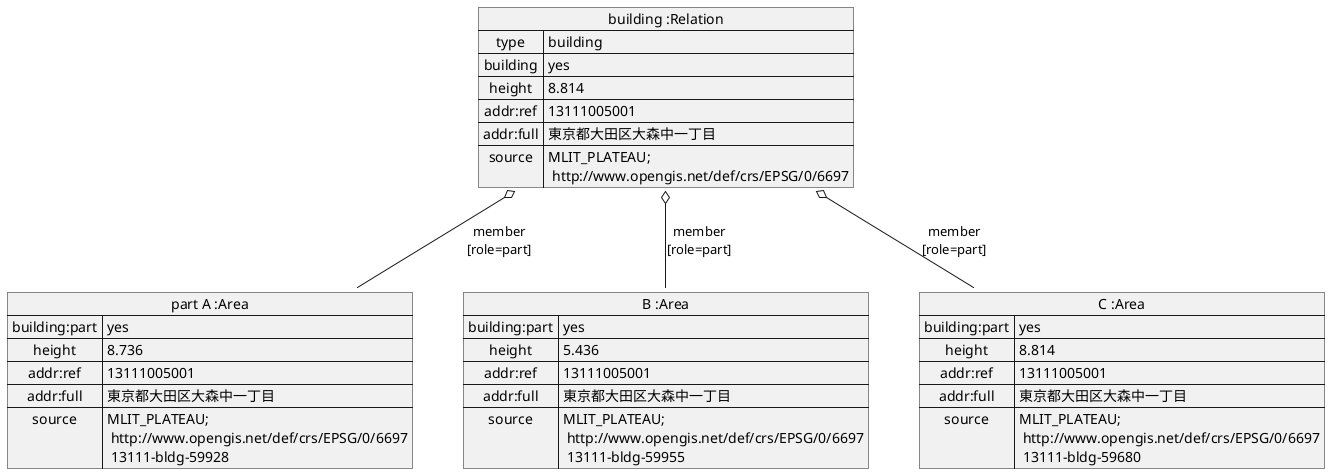@startuml

map "building :Relation" as building {
 type => building
 building => yes
 height => 8.814
 addr:ref => 13111005001
 addr:full => 東京都大田区大森中一丁目
 source => MLIT_PLATEAU;\n http://www.opengis.net/def/crs/EPSG/0/6697
}

map "part A :Area" as partA {
 building:part => yes
 height => 8.736
 addr:ref => 13111005001
 addr:full => 東京都大田区大森中一丁目
 source => MLIT_PLATEAU;\n http://www.opengis.net/def/crs/EPSG/0/6697\n 13111-bldg-59928
}

map "B :Area" as partB {
 building:part => yes
 height => 5.436
 addr:ref => 13111005001
 addr:full => 東京都大田区大森中一丁目
 source => MLIT_PLATEAU;\n http://www.opengis.net/def/crs/EPSG/0/6697\n 13111-bldg-59955
}

map "C :Area" as partC {
 building:part => yes
 height => 8.814
 addr:ref => 13111005001
 addr:full => 東京都大田区大森中一丁目
 source => MLIT_PLATEAU;\n http://www.opengis.net/def/crs/EPSG/0/6697\n 13111-bldg-59680
}

building o-- partA : member\n[role=part]
building o-- partB : member\n[role=part]
building o-- partC : member\n[role=part]

@enduml